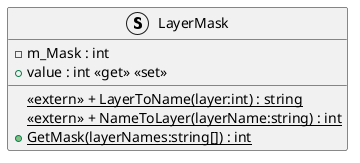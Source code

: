 @startuml
struct LayerMask {
    - m_Mask : int
    + value : int <<get>> <<set>>
    <<extern>> + {static} LayerToName(layer:int) : string
    <<extern>> + {static} NameToLayer(layerName:string) : int
    + {static} GetMask(layerNames:string[]) : int
}
@enduml
